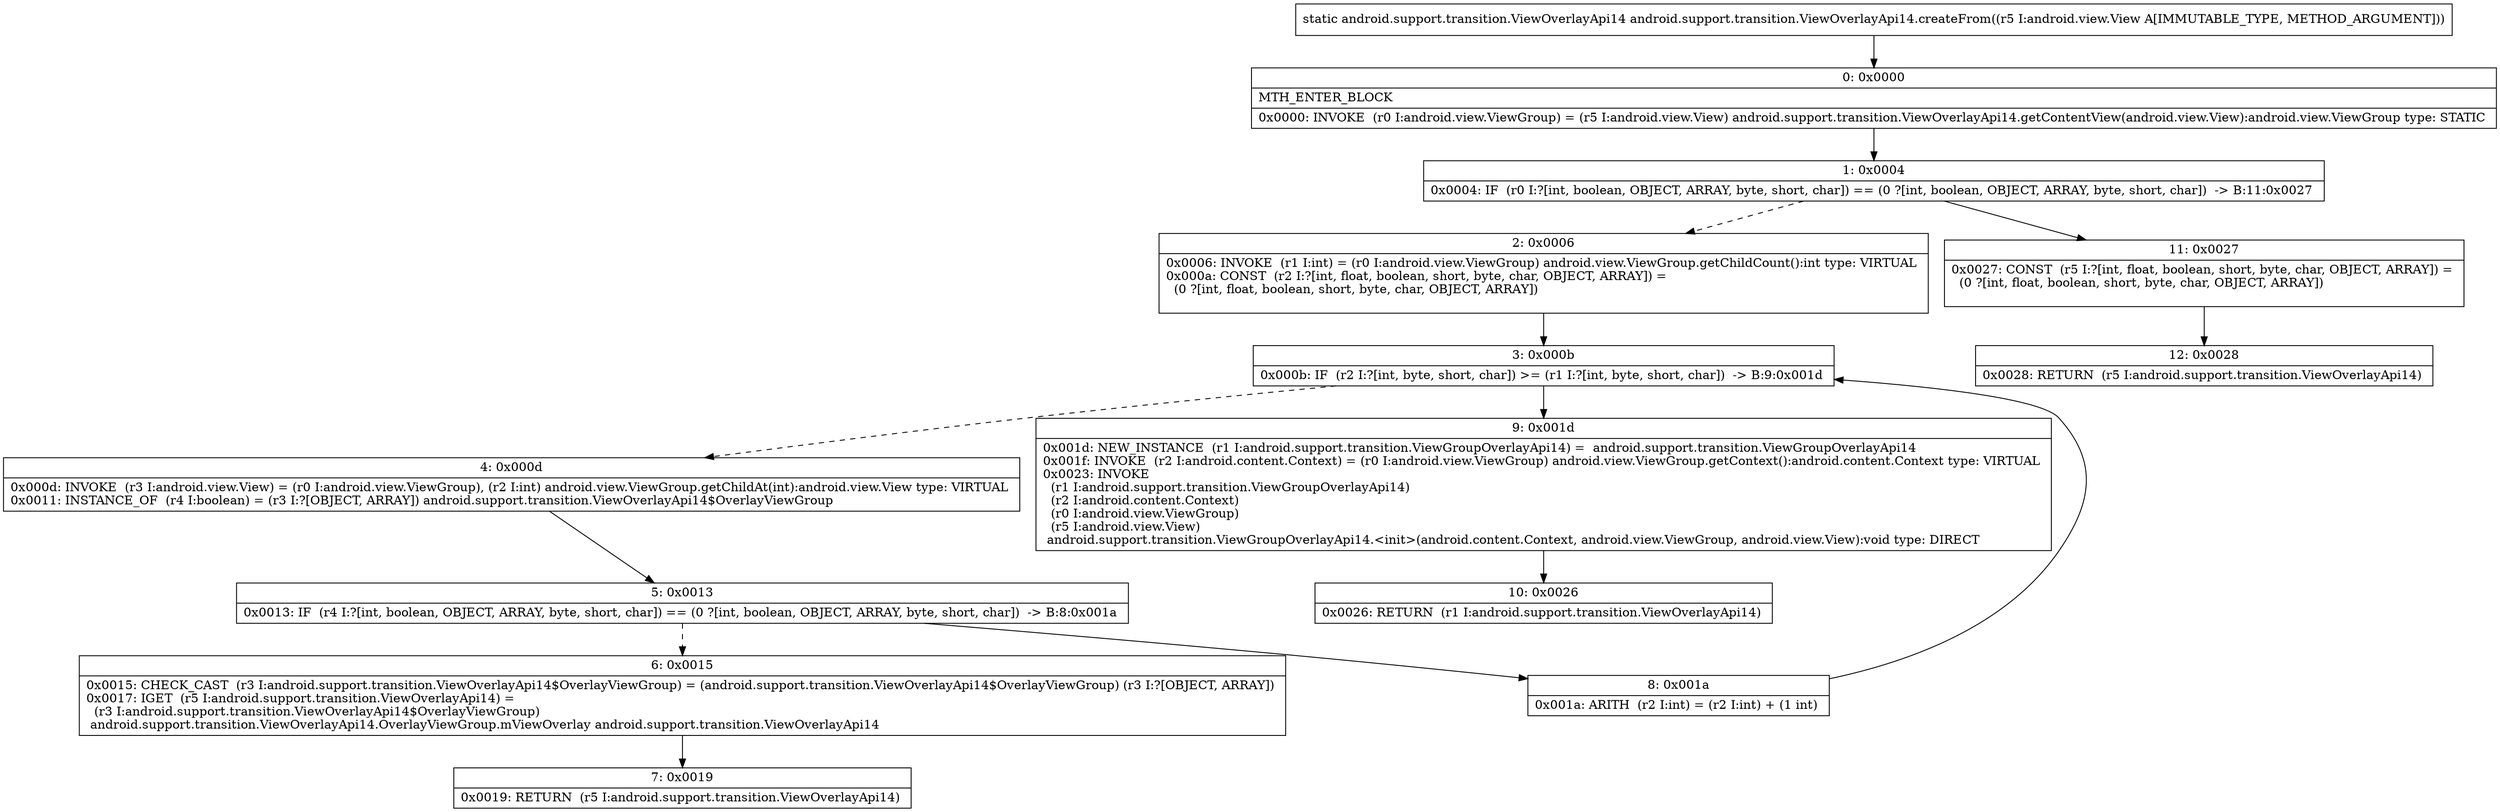 digraph "CFG forandroid.support.transition.ViewOverlayApi14.createFrom(Landroid\/view\/View;)Landroid\/support\/transition\/ViewOverlayApi14;" {
Node_0 [shape=record,label="{0\:\ 0x0000|MTH_ENTER_BLOCK\l|0x0000: INVOKE  (r0 I:android.view.ViewGroup) = (r5 I:android.view.View) android.support.transition.ViewOverlayApi14.getContentView(android.view.View):android.view.ViewGroup type: STATIC \l}"];
Node_1 [shape=record,label="{1\:\ 0x0004|0x0004: IF  (r0 I:?[int, boolean, OBJECT, ARRAY, byte, short, char]) == (0 ?[int, boolean, OBJECT, ARRAY, byte, short, char])  \-\> B:11:0x0027 \l}"];
Node_2 [shape=record,label="{2\:\ 0x0006|0x0006: INVOKE  (r1 I:int) = (r0 I:android.view.ViewGroup) android.view.ViewGroup.getChildCount():int type: VIRTUAL \l0x000a: CONST  (r2 I:?[int, float, boolean, short, byte, char, OBJECT, ARRAY]) = \l  (0 ?[int, float, boolean, short, byte, char, OBJECT, ARRAY])\l \l}"];
Node_3 [shape=record,label="{3\:\ 0x000b|0x000b: IF  (r2 I:?[int, byte, short, char]) \>= (r1 I:?[int, byte, short, char])  \-\> B:9:0x001d \l}"];
Node_4 [shape=record,label="{4\:\ 0x000d|0x000d: INVOKE  (r3 I:android.view.View) = (r0 I:android.view.ViewGroup), (r2 I:int) android.view.ViewGroup.getChildAt(int):android.view.View type: VIRTUAL \l0x0011: INSTANCE_OF  (r4 I:boolean) = (r3 I:?[OBJECT, ARRAY]) android.support.transition.ViewOverlayApi14$OverlayViewGroup \l}"];
Node_5 [shape=record,label="{5\:\ 0x0013|0x0013: IF  (r4 I:?[int, boolean, OBJECT, ARRAY, byte, short, char]) == (0 ?[int, boolean, OBJECT, ARRAY, byte, short, char])  \-\> B:8:0x001a \l}"];
Node_6 [shape=record,label="{6\:\ 0x0015|0x0015: CHECK_CAST  (r3 I:android.support.transition.ViewOverlayApi14$OverlayViewGroup) = (android.support.transition.ViewOverlayApi14$OverlayViewGroup) (r3 I:?[OBJECT, ARRAY]) \l0x0017: IGET  (r5 I:android.support.transition.ViewOverlayApi14) = \l  (r3 I:android.support.transition.ViewOverlayApi14$OverlayViewGroup)\l android.support.transition.ViewOverlayApi14.OverlayViewGroup.mViewOverlay android.support.transition.ViewOverlayApi14 \l}"];
Node_7 [shape=record,label="{7\:\ 0x0019|0x0019: RETURN  (r5 I:android.support.transition.ViewOverlayApi14) \l}"];
Node_8 [shape=record,label="{8\:\ 0x001a|0x001a: ARITH  (r2 I:int) = (r2 I:int) + (1 int) \l}"];
Node_9 [shape=record,label="{9\:\ 0x001d|0x001d: NEW_INSTANCE  (r1 I:android.support.transition.ViewGroupOverlayApi14) =  android.support.transition.ViewGroupOverlayApi14 \l0x001f: INVOKE  (r2 I:android.content.Context) = (r0 I:android.view.ViewGroup) android.view.ViewGroup.getContext():android.content.Context type: VIRTUAL \l0x0023: INVOKE  \l  (r1 I:android.support.transition.ViewGroupOverlayApi14)\l  (r2 I:android.content.Context)\l  (r0 I:android.view.ViewGroup)\l  (r5 I:android.view.View)\l android.support.transition.ViewGroupOverlayApi14.\<init\>(android.content.Context, android.view.ViewGroup, android.view.View):void type: DIRECT \l}"];
Node_10 [shape=record,label="{10\:\ 0x0026|0x0026: RETURN  (r1 I:android.support.transition.ViewOverlayApi14) \l}"];
Node_11 [shape=record,label="{11\:\ 0x0027|0x0027: CONST  (r5 I:?[int, float, boolean, short, byte, char, OBJECT, ARRAY]) = \l  (0 ?[int, float, boolean, short, byte, char, OBJECT, ARRAY])\l \l}"];
Node_12 [shape=record,label="{12\:\ 0x0028|0x0028: RETURN  (r5 I:android.support.transition.ViewOverlayApi14) \l}"];
MethodNode[shape=record,label="{static android.support.transition.ViewOverlayApi14 android.support.transition.ViewOverlayApi14.createFrom((r5 I:android.view.View A[IMMUTABLE_TYPE, METHOD_ARGUMENT])) }"];
MethodNode -> Node_0;
Node_0 -> Node_1;
Node_1 -> Node_2[style=dashed];
Node_1 -> Node_11;
Node_2 -> Node_3;
Node_3 -> Node_4[style=dashed];
Node_3 -> Node_9;
Node_4 -> Node_5;
Node_5 -> Node_6[style=dashed];
Node_5 -> Node_8;
Node_6 -> Node_7;
Node_8 -> Node_3;
Node_9 -> Node_10;
Node_11 -> Node_12;
}

